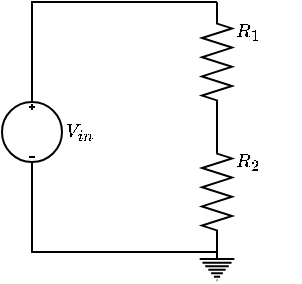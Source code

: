 <mxfile version="12.9.13" type="device" pages="4"><diagram id="J0MldEfKwSG4TNmaXOHX" name="voltage_divider"><mxGraphModel dx="570" dy="303" grid="1" gridSize="10" guides="1" tooltips="1" connect="1" arrows="1" fold="1" page="1" pageScale="1" pageWidth="850" pageHeight="1100" math="1" shadow="0"><root><mxCell id="0"/><mxCell id="1" parent="0"/><mxCell id="GaCnic0-bv0LLeNHY6Od-5" style="edgeStyle=orthogonalEdgeStyle;rounded=0;orthogonalLoop=1;jettySize=auto;html=1;exitX=0.5;exitY=0;exitDx=0;exitDy=0;exitPerimeter=0;entryX=1;entryY=0.5;entryDx=0;entryDy=0;entryPerimeter=0;endArrow=none;endFill=0;" edge="1" parent="1" source="GaCnic0-bv0LLeNHY6Od-1" target="GaCnic0-bv0LLeNHY6Od-3"><mxGeometry relative="1" as="geometry"><Array as="points"><mxPoint x="35" y="40"/></Array></mxGeometry></mxCell><mxCell id="GaCnic0-bv0LLeNHY6Od-6" style="edgeStyle=orthogonalEdgeStyle;rounded=0;orthogonalLoop=1;jettySize=auto;html=1;exitX=0.5;exitY=1;exitDx=0;exitDy=0;exitPerimeter=0;entryX=0;entryY=0.5;entryDx=0;entryDy=0;entryPerimeter=0;endArrow=none;endFill=0;" edge="1" parent="1" source="GaCnic0-bv0LLeNHY6Od-1" target="GaCnic0-bv0LLeNHY6Od-4"><mxGeometry relative="1" as="geometry"><Array as="points"><mxPoint x="35" y="165"/></Array></mxGeometry></mxCell><mxCell id="GaCnic0-bv0LLeNHY6Od-1" value="$$V_{in}$$" style="pointerEvents=1;verticalLabelPosition=middle;shadow=0;dashed=0;align=left;html=1;verticalAlign=middle;shape=mxgraph.electrical.signal_sources.dc_source_3;fillColor=none;fontSize=8;labelPosition=center;spacingLeft=30;" vertex="1" parent="1"><mxGeometry x="20" y="90" width="30" height="30" as="geometry"/></mxCell><mxCell id="GaCnic0-bv0LLeNHY6Od-7" style="edgeStyle=orthogonalEdgeStyle;rounded=0;orthogonalLoop=1;jettySize=auto;html=1;exitX=0;exitY=0.5;exitDx=0;exitDy=0;exitPerimeter=0;entryX=1;entryY=0.5;entryDx=0;entryDy=0;entryPerimeter=0;endArrow=none;endFill=0;" edge="1" parent="1" source="GaCnic0-bv0LLeNHY6Od-3" target="GaCnic0-bv0LLeNHY6Od-4"><mxGeometry relative="1" as="geometry"/></mxCell><mxCell id="GaCnic0-bv0LLeNHY6Od-3" value="$$R_1$$" style="pointerEvents=1;verticalLabelPosition=middle;shadow=0;dashed=0;align=left;html=1;verticalAlign=middle;shape=mxgraph.electrical.resistors.resistor_2;rotation=0;direction=north;labelPosition=center;fontSize=8;spacingRight=0;spacingLeft=15;spacingBottom=30;" vertex="1" parent="1"><mxGeometry x="120" y="40" width="15" height="60" as="geometry"/></mxCell><mxCell id="GaCnic0-bv0LLeNHY6Od-4" value="$$R_2$$" style="pointerEvents=1;verticalLabelPosition=middle;shadow=0;dashed=0;align=left;html=1;verticalAlign=middle;shape=mxgraph.electrical.resistors.resistor_2;rotation=0;direction=north;labelPosition=center;fontSize=8;spacingRight=0;spacingLeft=15;spacingBottom=30;" vertex="1" parent="1"><mxGeometry x="120" y="105" width="15" height="60" as="geometry"/></mxCell><mxCell id="GaCnic0-bv0LLeNHY6Od-8" value="" style="pointerEvents=1;verticalLabelPosition=bottom;shadow=0;dashed=0;align=center;html=1;verticalAlign=top;shape=mxgraph.electrical.signal_sources.protective_earth;fontSize=8;" vertex="1" parent="1"><mxGeometry x="118.84" y="165.0" width="17.323" height="14.173" as="geometry"/></mxCell></root></mxGraphModel></diagram><diagram id="t35hD_MXc7w3zMYXUwkG" name="rc_circuits"><mxGraphModel dx="570" dy="303" grid="1" gridSize="10" guides="1" tooltips="1" connect="1" arrows="1" fold="1" page="1" pageScale="1" pageWidth="850" pageHeight="1100" math="1" shadow="0"><root><mxCell id="iX5vDJ_8oHn61Yv8M8B0-0"/><mxCell id="iX5vDJ_8oHn61Yv8M8B0-1" parent="iX5vDJ_8oHn61Yv8M8B0-0"/><mxCell id="PXdetTzdMX6vXnTpf-Im-0" style="edgeStyle=orthogonalEdgeStyle;rounded=0;orthogonalLoop=1;jettySize=auto;html=1;exitX=0.5;exitY=0;exitDx=0;exitDy=0;exitPerimeter=0;entryX=1;entryY=0.5;entryDx=0;entryDy=0;entryPerimeter=0;endArrow=none;endFill=0;" edge="1" parent="iX5vDJ_8oHn61Yv8M8B0-1" source="PXdetTzdMX6vXnTpf-Im-2" target="PXdetTzdMX6vXnTpf-Im-4"><mxGeometry relative="1" as="geometry"><Array as="points"><mxPoint x="35" y="40"/></Array></mxGeometry></mxCell><mxCell id="PXdetTzdMX6vXnTpf-Im-1" style="edgeStyle=orthogonalEdgeStyle;rounded=0;orthogonalLoop=1;jettySize=auto;html=1;exitX=0.5;exitY=1;exitDx=0;exitDy=0;exitPerimeter=0;entryX=0;entryY=0.5;entryDx=0;entryDy=0;entryPerimeter=0;endArrow=none;endFill=0;" edge="1" parent="iX5vDJ_8oHn61Yv8M8B0-1" source="PXdetTzdMX6vXnTpf-Im-2"><mxGeometry relative="1" as="geometry"><Array as="points"><mxPoint x="35" y="165"/></Array><mxPoint x="127.5" y="165" as="targetPoint"/></mxGeometry></mxCell><mxCell id="PXdetTzdMX6vXnTpf-Im-2" value="$$V_{in}$$" style="pointerEvents=1;verticalLabelPosition=middle;shadow=0;dashed=0;align=left;html=1;verticalAlign=middle;shape=mxgraph.electrical.signal_sources.dc_source_3;fillColor=none;fontSize=8;labelPosition=center;spacingLeft=30;" vertex="1" parent="iX5vDJ_8oHn61Yv8M8B0-1"><mxGeometry x="20" y="90" width="30" height="30" as="geometry"/></mxCell><mxCell id="PXdetTzdMX6vXnTpf-Im-9" style="edgeStyle=orthogonalEdgeStyle;rounded=0;orthogonalLoop=1;jettySize=auto;html=1;exitX=0;exitY=0.5;exitDx=0;exitDy=0;exitPerimeter=0;entryX=1;entryY=0.5;entryDx=0;entryDy=0;entryPerimeter=0;endArrow=none;endFill=0;" edge="1" parent="iX5vDJ_8oHn61Yv8M8B0-1" source="PXdetTzdMX6vXnTpf-Im-4" target="PXdetTzdMX6vXnTpf-Im-7"><mxGeometry relative="1" as="geometry"/></mxCell><mxCell id="PXdetTzdMX6vXnTpf-Im-4" value="$$R_1$$" style="pointerEvents=1;verticalLabelPosition=middle;shadow=0;dashed=0;align=left;html=1;verticalAlign=middle;shape=mxgraph.electrical.resistors.resistor_2;rotation=0;direction=north;labelPosition=center;fontSize=8;spacingRight=0;spacingLeft=15;spacingBottom=30;" vertex="1" parent="iX5vDJ_8oHn61Yv8M8B0-1"><mxGeometry x="120" y="40" width="15" height="60" as="geometry"/></mxCell><mxCell id="PXdetTzdMX6vXnTpf-Im-6" value="" style="pointerEvents=1;verticalLabelPosition=bottom;shadow=0;dashed=0;align=center;html=1;verticalAlign=top;shape=mxgraph.electrical.signal_sources.protective_earth;fontSize=8;" vertex="1" parent="iX5vDJ_8oHn61Yv8M8B0-1"><mxGeometry x="118.84" y="165.0" width="17.323" height="14.173" as="geometry"/></mxCell><mxCell id="PXdetTzdMX6vXnTpf-Im-10" style="edgeStyle=orthogonalEdgeStyle;rounded=0;orthogonalLoop=1;jettySize=auto;html=1;exitX=0;exitY=0.5;exitDx=0;exitDy=0;exitPerimeter=0;entryX=0.5;entryY=0;entryDx=0;entryDy=0;entryPerimeter=0;endArrow=none;endFill=0;" edge="1" parent="iX5vDJ_8oHn61Yv8M8B0-1" source="PXdetTzdMX6vXnTpf-Im-7" target="PXdetTzdMX6vXnTpf-Im-6"><mxGeometry relative="1" as="geometry"/></mxCell><mxCell id="PXdetTzdMX6vXnTpf-Im-7" value="$$C_{1}$$" style="pointerEvents=1;verticalLabelPosition=middle;shadow=0;dashed=0;align=left;html=1;verticalAlign=middle;shape=mxgraph.electrical.capacitors.capacitor_1;fontSize=8;rotation=90;labelPosition=center;horizontal=0;spacingTop=0;spacing=2;spacingLeft=15;direction=west;spacingBottom=30;" vertex="1" parent="iX5vDJ_8oHn61Yv8M8B0-1"><mxGeometry x="98.15" y="130" width="58.71" height="14.96" as="geometry"/></mxCell><mxCell id="Xv26rKhB0N86lHQWxsFt-1" style="edgeStyle=orthogonalEdgeStyle;rounded=0;orthogonalLoop=1;jettySize=auto;html=1;exitX=0.5;exitY=1;exitDx=0;exitDy=0;exitPerimeter=0;entryX=0;entryY=0.5;entryDx=0;entryDy=0;entryPerimeter=0;endArrow=none;endFill=0;" edge="1" parent="iX5vDJ_8oHn61Yv8M8B0-1" source="Xv26rKhB0N86lHQWxsFt-2"><mxGeometry relative="1" as="geometry"><Array as="points"><mxPoint x="185" y="165"/></Array><mxPoint x="277.5" y="165.0" as="targetPoint"/></mxGeometry></mxCell><mxCell id="Xv26rKhB0N86lHQWxsFt-2" value="$$V_{in}$$" style="pointerEvents=1;verticalLabelPosition=middle;shadow=0;dashed=0;align=left;html=1;verticalAlign=middle;shape=mxgraph.electrical.signal_sources.dc_source_3;fillColor=none;fontSize=8;labelPosition=center;spacingLeft=30;" vertex="1" parent="iX5vDJ_8oHn61Yv8M8B0-1"><mxGeometry x="170" y="90" width="30" height="30" as="geometry"/></mxCell><mxCell id="Xv26rKhB0N86lHQWxsFt-9" style="edgeStyle=orthogonalEdgeStyle;rounded=0;orthogonalLoop=1;jettySize=auto;html=1;exitX=0;exitY=0.5;exitDx=0;exitDy=0;exitPerimeter=0;entryX=0.5;entryY=0;entryDx=0;entryDy=0;entryPerimeter=0;endArrow=none;endFill=0;" edge="1" parent="iX5vDJ_8oHn61Yv8M8B0-1" source="Xv26rKhB0N86lHQWxsFt-4" target="Xv26rKhB0N86lHQWxsFt-5"><mxGeometry relative="1" as="geometry"/></mxCell><mxCell id="Xv26rKhB0N86lHQWxsFt-4" value="$$R_1$$" style="pointerEvents=1;verticalLabelPosition=middle;shadow=0;dashed=0;align=left;html=1;verticalAlign=middle;shape=mxgraph.electrical.resistors.resistor_2;rotation=0;direction=north;labelPosition=center;fontSize=8;spacingRight=0;spacingLeft=15;spacingBottom=30;" vertex="1" parent="iX5vDJ_8oHn61Yv8M8B0-1"><mxGeometry x="270" y="105" width="15" height="60" as="geometry"/></mxCell><mxCell id="Xv26rKhB0N86lHQWxsFt-5" value="" style="pointerEvents=1;verticalLabelPosition=bottom;shadow=0;dashed=0;align=center;html=1;verticalAlign=top;shape=mxgraph.electrical.signal_sources.protective_earth;fontSize=8;" vertex="1" parent="iX5vDJ_8oHn61Yv8M8B0-1"><mxGeometry x="268.84" y="165.0" width="17.323" height="14.173" as="geometry"/></mxCell><mxCell id="Xv26rKhB0N86lHQWxsFt-8" style="edgeStyle=orthogonalEdgeStyle;rounded=0;orthogonalLoop=1;jettySize=auto;html=1;exitX=0;exitY=0.5;exitDx=0;exitDy=0;exitPerimeter=0;entryX=1;entryY=0.5;entryDx=0;entryDy=0;entryPerimeter=0;endArrow=none;endFill=0;" edge="1" parent="iX5vDJ_8oHn61Yv8M8B0-1" source="Xv26rKhB0N86lHQWxsFt-7" target="Xv26rKhB0N86lHQWxsFt-4"><mxGeometry relative="1" as="geometry"/></mxCell><mxCell id="Xv26rKhB0N86lHQWxsFt-10" style="edgeStyle=orthogonalEdgeStyle;rounded=0;orthogonalLoop=1;jettySize=auto;html=1;exitX=1;exitY=0.5;exitDx=0;exitDy=0;exitPerimeter=0;entryX=0.5;entryY=0;entryDx=0;entryDy=0;entryPerimeter=0;endArrow=none;endFill=0;" edge="1" parent="iX5vDJ_8oHn61Yv8M8B0-1" source="Xv26rKhB0N86lHQWxsFt-7" target="Xv26rKhB0N86lHQWxsFt-2"><mxGeometry relative="1" as="geometry"><Array as="points"><mxPoint x="185" y="41"/></Array></mxGeometry></mxCell><mxCell id="Xv26rKhB0N86lHQWxsFt-7" value="$$C_{1}$$" style="pointerEvents=1;verticalLabelPosition=middle;shadow=0;dashed=0;align=left;html=1;verticalAlign=middle;shape=mxgraph.electrical.capacitors.capacitor_1;fontSize=8;rotation=90;labelPosition=center;horizontal=0;spacingTop=0;spacing=2;spacingLeft=15;direction=west;spacingBottom=30;" vertex="1" parent="iX5vDJ_8oHn61Yv8M8B0-1"><mxGeometry x="248.15" y="62.52" width="58.71" height="14.96" as="geometry"/></mxCell></root></mxGraphModel></diagram><diagram id="F73TPNTfsS2uLr-Tzsng" name="rl_circuits"><mxGraphModel dx="399" dy="212" grid="1" gridSize="10" guides="1" tooltips="1" connect="1" arrows="1" fold="1" page="1" pageScale="1" pageWidth="850" pageHeight="1100" math="1" shadow="0"><root><mxCell id="itMcYiotzcYxVCyr82kK-0"/><mxCell id="itMcYiotzcYxVCyr82kK-1" parent="itMcYiotzcYxVCyr82kK-0"/><mxCell id="CN40d5NAn37s0LTJA3Hl-0" style="edgeStyle=orthogonalEdgeStyle;rounded=0;orthogonalLoop=1;jettySize=auto;html=1;exitX=0.5;exitY=0;exitDx=0;exitDy=0;exitPerimeter=0;entryX=1;entryY=0.5;entryDx=0;entryDy=0;entryPerimeter=0;endArrow=none;endFill=0;" edge="1" parent="itMcYiotzcYxVCyr82kK-1" source="CN40d5NAn37s0LTJA3Hl-2" target="CN40d5NAn37s0LTJA3Hl-4"><mxGeometry relative="1" as="geometry"><Array as="points"><mxPoint x="35" y="40"/></Array></mxGeometry></mxCell><mxCell id="CN40d5NAn37s0LTJA3Hl-1" style="edgeStyle=orthogonalEdgeStyle;rounded=0;orthogonalLoop=1;jettySize=auto;html=1;exitX=0.5;exitY=1;exitDx=0;exitDy=0;exitPerimeter=0;entryX=0;entryY=0.5;entryDx=0;entryDy=0;entryPerimeter=0;endArrow=none;endFill=0;" edge="1" parent="itMcYiotzcYxVCyr82kK-1" source="CN40d5NAn37s0LTJA3Hl-2"><mxGeometry relative="1" as="geometry"><Array as="points"><mxPoint x="35" y="165"/></Array><mxPoint x="127.5" y="165" as="targetPoint"/></mxGeometry></mxCell><mxCell id="CN40d5NAn37s0LTJA3Hl-2" value="$$V_{in}$$" style="pointerEvents=1;verticalLabelPosition=middle;shadow=0;dashed=0;align=left;html=1;verticalAlign=middle;shape=mxgraph.electrical.signal_sources.dc_source_3;fillColor=none;fontSize=8;labelPosition=center;spacingLeft=30;" vertex="1" parent="itMcYiotzcYxVCyr82kK-1"><mxGeometry x="20" y="90" width="30" height="30" as="geometry"/></mxCell><mxCell id="CN40d5NAn37s0LTJA3Hl-4" value="$$R_{1}$$" style="pointerEvents=1;verticalLabelPosition=middle;shadow=0;dashed=0;align=left;html=1;verticalAlign=middle;shape=mxgraph.electrical.resistors.resistor_2;rotation=0;direction=north;labelPosition=center;fontSize=8;spacingRight=0;spacingLeft=15;spacingBottom=30;" vertex="1" parent="itMcYiotzcYxVCyr82kK-1"><mxGeometry x="120" y="40" width="15" height="60" as="geometry"/></mxCell><mxCell id="CN40d5NAn37s0LTJA3Hl-5" value="" style="pointerEvents=1;verticalLabelPosition=bottom;shadow=0;dashed=0;align=center;html=1;verticalAlign=top;shape=mxgraph.electrical.signal_sources.protective_earth;fontSize=8;" vertex="1" parent="itMcYiotzcYxVCyr82kK-1"><mxGeometry x="118.84" y="165.0" width="17.323" height="14.173" as="geometry"/></mxCell><mxCell id="CN40d5NAn37s0LTJA3Hl-6" style="edgeStyle=orthogonalEdgeStyle;rounded=0;orthogonalLoop=1;jettySize=auto;html=1;exitX=0;exitY=0.5;exitDx=0;exitDy=0;exitPerimeter=0;entryX=0.5;entryY=0;entryDx=0;entryDy=0;entryPerimeter=0;endArrow=none;endFill=0;" edge="1" parent="itMcYiotzcYxVCyr82kK-1" target="CN40d5NAn37s0LTJA3Hl-5"><mxGeometry relative="1" as="geometry"><mxPoint x="127.505" y="166.835" as="sourcePoint"/></mxGeometry></mxCell><mxCell id="CN40d5NAn37s0LTJA3Hl-8" style="edgeStyle=orthogonalEdgeStyle;rounded=0;orthogonalLoop=1;jettySize=auto;html=1;exitX=0.5;exitY=1;exitDx=0;exitDy=0;exitPerimeter=0;entryX=0;entryY=0.5;entryDx=0;entryDy=0;entryPerimeter=0;endArrow=none;endFill=0;" edge="1" parent="itMcYiotzcYxVCyr82kK-1" source="CN40d5NAn37s0LTJA3Hl-9"><mxGeometry relative="1" as="geometry"><Array as="points"><mxPoint x="185" y="165"/></Array><mxPoint x="277.5" y="165.0" as="targetPoint"/></mxGeometry></mxCell><mxCell id="CN40d5NAn37s0LTJA3Hl-9" value="$$V_{in}$$" style="pointerEvents=1;verticalLabelPosition=middle;shadow=0;dashed=0;align=left;html=1;verticalAlign=middle;shape=mxgraph.electrical.signal_sources.dc_source_3;fillColor=none;fontSize=8;labelPosition=center;spacingLeft=30;" vertex="1" parent="itMcYiotzcYxVCyr82kK-1"><mxGeometry x="170" y="90" width="30" height="30" as="geometry"/></mxCell><mxCell id="CN40d5NAn37s0LTJA3Hl-10" style="edgeStyle=orthogonalEdgeStyle;rounded=0;orthogonalLoop=1;jettySize=auto;html=1;exitX=0;exitY=0.5;exitDx=0;exitDy=0;exitPerimeter=0;entryX=0.5;entryY=0;entryDx=0;entryDy=0;entryPerimeter=0;endArrow=none;endFill=0;" edge="1" parent="itMcYiotzcYxVCyr82kK-1" source="CN40d5NAn37s0LTJA3Hl-11" target="CN40d5NAn37s0LTJA3Hl-12"><mxGeometry relative="1" as="geometry"/></mxCell><mxCell id="CN40d5NAn37s0LTJA3Hl-21" style="edgeStyle=orthogonalEdgeStyle;rounded=0;orthogonalLoop=1;jettySize=auto;html=1;exitX=1;exitY=0.5;exitDx=0;exitDy=0;exitPerimeter=0;entryX=0;entryY=0.645;entryDx=0;entryDy=0;entryPerimeter=0;endArrow=none;endFill=0;" edge="1" parent="itMcYiotzcYxVCyr82kK-1" source="CN40d5NAn37s0LTJA3Hl-11" target="CN40d5NAn37s0LTJA3Hl-19"><mxGeometry relative="1" as="geometry"/></mxCell><mxCell id="CN40d5NAn37s0LTJA3Hl-11" value="$$R_1$$" style="pointerEvents=1;verticalLabelPosition=middle;shadow=0;dashed=0;align=left;html=1;verticalAlign=middle;shape=mxgraph.electrical.resistors.resistor_2;rotation=0;direction=north;labelPosition=center;fontSize=8;spacingRight=0;spacingLeft=15;spacingBottom=30;" vertex="1" parent="itMcYiotzcYxVCyr82kK-1"><mxGeometry x="270" y="105" width="15" height="60" as="geometry"/></mxCell><mxCell id="CN40d5NAn37s0LTJA3Hl-12" value="" style="pointerEvents=1;verticalLabelPosition=bottom;shadow=0;dashed=0;align=center;html=1;verticalAlign=top;shape=mxgraph.electrical.signal_sources.protective_earth;fontSize=8;" vertex="1" parent="itMcYiotzcYxVCyr82kK-1"><mxGeometry x="268.84" y="165.0" width="17.323" height="14.173" as="geometry"/></mxCell><mxCell id="CN40d5NAn37s0LTJA3Hl-17" style="edgeStyle=orthogonalEdgeStyle;rounded=0;orthogonalLoop=1;jettySize=auto;html=1;exitX=1;exitY=0.645;exitDx=0;exitDy=0;exitPerimeter=0;entryX=0;entryY=0.5;entryDx=0;entryDy=0;entryPerimeter=0;endArrow=none;endFill=0;" edge="1" parent="itMcYiotzcYxVCyr82kK-1" source="CN40d5NAn37s0LTJA3Hl-16" target="CN40d5NAn37s0LTJA3Hl-4"><mxGeometry relative="1" as="geometry"/></mxCell><mxCell id="CN40d5NAn37s0LTJA3Hl-18" style="edgeStyle=orthogonalEdgeStyle;rounded=0;orthogonalLoop=1;jettySize=auto;html=1;exitX=0;exitY=0.645;exitDx=0;exitDy=0;exitPerimeter=0;entryX=0.5;entryY=0;entryDx=0;entryDy=0;entryPerimeter=0;endArrow=none;endFill=0;" edge="1" parent="itMcYiotzcYxVCyr82kK-1" source="CN40d5NAn37s0LTJA3Hl-16" target="CN40d5NAn37s0LTJA3Hl-5"><mxGeometry relative="1" as="geometry"/></mxCell><mxCell id="CN40d5NAn37s0LTJA3Hl-16" value="$$L_{1}$$" style="pointerEvents=1;verticalLabelPosition=middle;shadow=0;dashed=0;align=left;html=1;verticalAlign=middle;shape=mxgraph.electrical.inductors.inductor_5;fontSize=8;rotation=90;horizontal=0;labelPosition=center;spacingLeft=15;spacingBottom=30;direction=west;" vertex="1" parent="itMcYiotzcYxVCyr82kK-1"><mxGeometry x="95.5" y="128" width="60" height="14" as="geometry"/></mxCell><mxCell id="CN40d5NAn37s0LTJA3Hl-22" style="edgeStyle=orthogonalEdgeStyle;rounded=0;orthogonalLoop=1;jettySize=auto;html=1;exitX=1;exitY=0.645;exitDx=0;exitDy=0;exitPerimeter=0;entryX=0.5;entryY=0;entryDx=0;entryDy=0;entryPerimeter=0;endArrow=none;endFill=0;" edge="1" parent="itMcYiotzcYxVCyr82kK-1" source="CN40d5NAn37s0LTJA3Hl-19" target="CN40d5NAn37s0LTJA3Hl-9"><mxGeometry relative="1" as="geometry"><Array as="points"><mxPoint x="185" y="40"/></Array></mxGeometry></mxCell><mxCell id="CN40d5NAn37s0LTJA3Hl-19" value="$$L_{1}$$" style="pointerEvents=1;verticalLabelPosition=middle;shadow=0;dashed=0;align=left;html=1;verticalAlign=middle;shape=mxgraph.electrical.inductors.inductor_5;fontSize=8;rotation=90;horizontal=0;labelPosition=center;spacingLeft=15;spacingBottom=30;direction=west;" vertex="1" parent="itMcYiotzcYxVCyr82kK-1"><mxGeometry x="246.0" y="64" width="60" height="14" as="geometry"/></mxCell></root></mxGraphModel></diagram><diagram id="JuwZHjuk0Hsdvd2vrJxm" name="rlc_circuits"><mxGraphModel dx="1196" dy="636" grid="1" gridSize="10" guides="1" tooltips="1" connect="1" arrows="1" fold="1" page="1" pageScale="1" pageWidth="850" pageHeight="1100" math="0" shadow="0"><root><mxCell id="QXTodXsnu0GnJO50Z3wE-0"/><mxCell id="QXTodXsnu0GnJO50Z3wE-1" parent="QXTodXsnu0GnJO50Z3wE-0"/></root></mxGraphModel></diagram></mxfile>